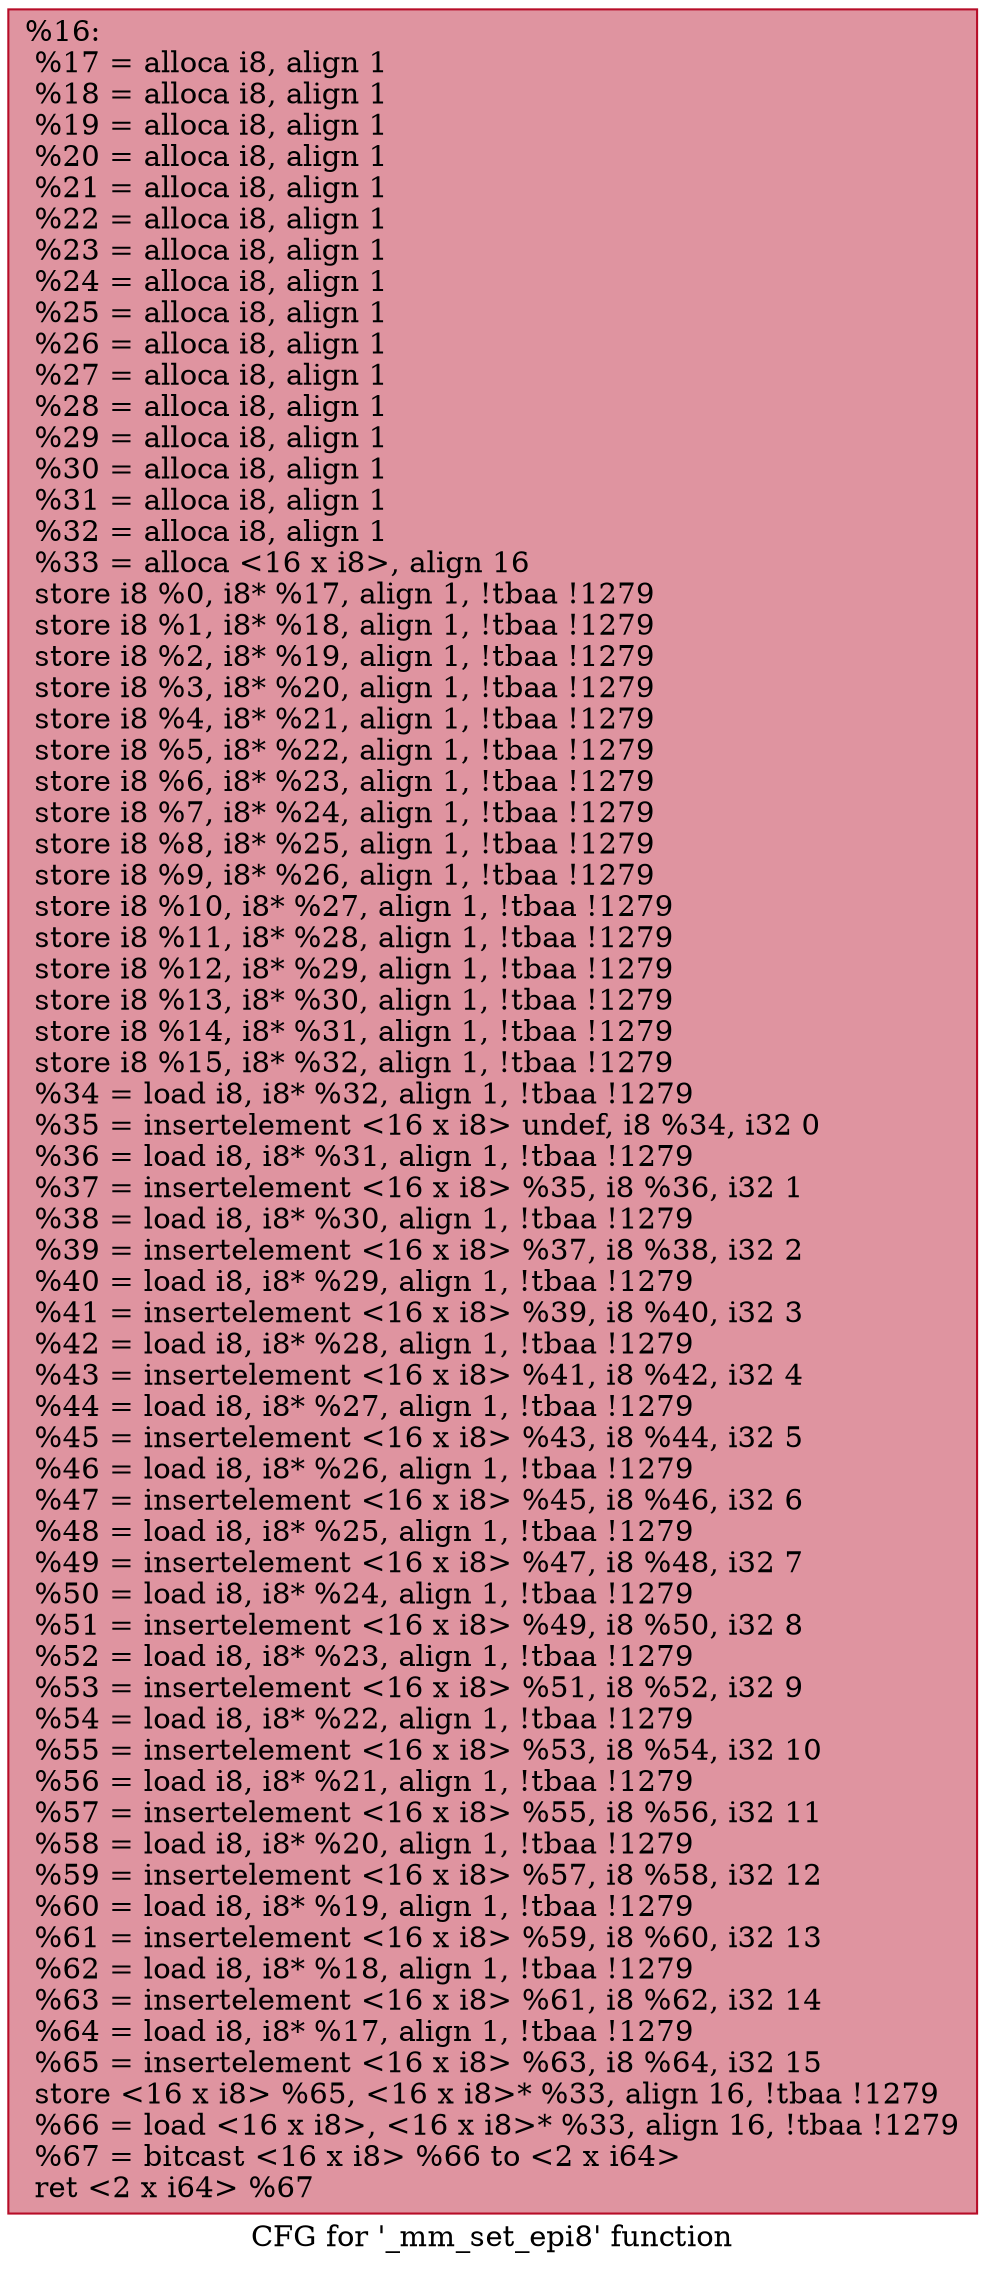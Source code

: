 digraph "CFG for '_mm_set_epi8' function" {
	label="CFG for '_mm_set_epi8' function";

	Node0x27c00e0 [shape=record,color="#b70d28ff", style=filled, fillcolor="#b70d2870",label="{%16:\l  %17 = alloca i8, align 1\l  %18 = alloca i8, align 1\l  %19 = alloca i8, align 1\l  %20 = alloca i8, align 1\l  %21 = alloca i8, align 1\l  %22 = alloca i8, align 1\l  %23 = alloca i8, align 1\l  %24 = alloca i8, align 1\l  %25 = alloca i8, align 1\l  %26 = alloca i8, align 1\l  %27 = alloca i8, align 1\l  %28 = alloca i8, align 1\l  %29 = alloca i8, align 1\l  %30 = alloca i8, align 1\l  %31 = alloca i8, align 1\l  %32 = alloca i8, align 1\l  %33 = alloca \<16 x i8\>, align 16\l  store i8 %0, i8* %17, align 1, !tbaa !1279\l  store i8 %1, i8* %18, align 1, !tbaa !1279\l  store i8 %2, i8* %19, align 1, !tbaa !1279\l  store i8 %3, i8* %20, align 1, !tbaa !1279\l  store i8 %4, i8* %21, align 1, !tbaa !1279\l  store i8 %5, i8* %22, align 1, !tbaa !1279\l  store i8 %6, i8* %23, align 1, !tbaa !1279\l  store i8 %7, i8* %24, align 1, !tbaa !1279\l  store i8 %8, i8* %25, align 1, !tbaa !1279\l  store i8 %9, i8* %26, align 1, !tbaa !1279\l  store i8 %10, i8* %27, align 1, !tbaa !1279\l  store i8 %11, i8* %28, align 1, !tbaa !1279\l  store i8 %12, i8* %29, align 1, !tbaa !1279\l  store i8 %13, i8* %30, align 1, !tbaa !1279\l  store i8 %14, i8* %31, align 1, !tbaa !1279\l  store i8 %15, i8* %32, align 1, !tbaa !1279\l  %34 = load i8, i8* %32, align 1, !tbaa !1279\l  %35 = insertelement \<16 x i8\> undef, i8 %34, i32 0\l  %36 = load i8, i8* %31, align 1, !tbaa !1279\l  %37 = insertelement \<16 x i8\> %35, i8 %36, i32 1\l  %38 = load i8, i8* %30, align 1, !tbaa !1279\l  %39 = insertelement \<16 x i8\> %37, i8 %38, i32 2\l  %40 = load i8, i8* %29, align 1, !tbaa !1279\l  %41 = insertelement \<16 x i8\> %39, i8 %40, i32 3\l  %42 = load i8, i8* %28, align 1, !tbaa !1279\l  %43 = insertelement \<16 x i8\> %41, i8 %42, i32 4\l  %44 = load i8, i8* %27, align 1, !tbaa !1279\l  %45 = insertelement \<16 x i8\> %43, i8 %44, i32 5\l  %46 = load i8, i8* %26, align 1, !tbaa !1279\l  %47 = insertelement \<16 x i8\> %45, i8 %46, i32 6\l  %48 = load i8, i8* %25, align 1, !tbaa !1279\l  %49 = insertelement \<16 x i8\> %47, i8 %48, i32 7\l  %50 = load i8, i8* %24, align 1, !tbaa !1279\l  %51 = insertelement \<16 x i8\> %49, i8 %50, i32 8\l  %52 = load i8, i8* %23, align 1, !tbaa !1279\l  %53 = insertelement \<16 x i8\> %51, i8 %52, i32 9\l  %54 = load i8, i8* %22, align 1, !tbaa !1279\l  %55 = insertelement \<16 x i8\> %53, i8 %54, i32 10\l  %56 = load i8, i8* %21, align 1, !tbaa !1279\l  %57 = insertelement \<16 x i8\> %55, i8 %56, i32 11\l  %58 = load i8, i8* %20, align 1, !tbaa !1279\l  %59 = insertelement \<16 x i8\> %57, i8 %58, i32 12\l  %60 = load i8, i8* %19, align 1, !tbaa !1279\l  %61 = insertelement \<16 x i8\> %59, i8 %60, i32 13\l  %62 = load i8, i8* %18, align 1, !tbaa !1279\l  %63 = insertelement \<16 x i8\> %61, i8 %62, i32 14\l  %64 = load i8, i8* %17, align 1, !tbaa !1279\l  %65 = insertelement \<16 x i8\> %63, i8 %64, i32 15\l  store \<16 x i8\> %65, \<16 x i8\>* %33, align 16, !tbaa !1279\l  %66 = load \<16 x i8\>, \<16 x i8\>* %33, align 16, !tbaa !1279\l  %67 = bitcast \<16 x i8\> %66 to \<2 x i64\>\l  ret \<2 x i64\> %67\l}"];
}
